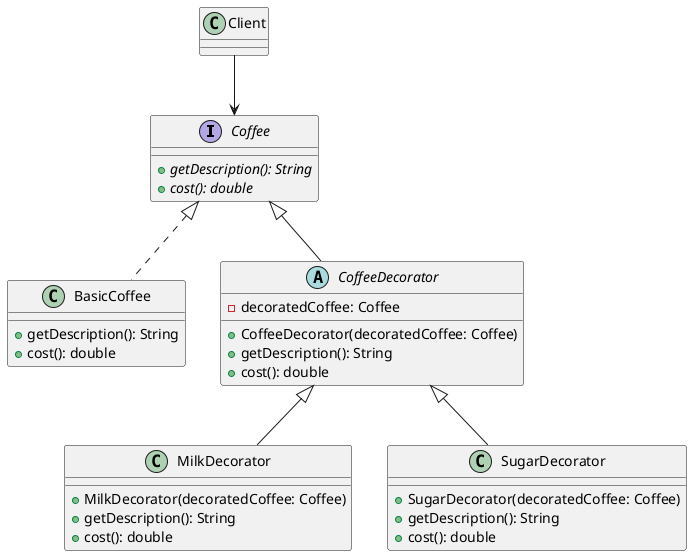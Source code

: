 @startuml

interface Coffee {
    {abstract} +getDescription(): String
    {abstract} +cost(): double
}

class BasicCoffee {
    +getDescription(): String
    +cost(): double
}

abstract class CoffeeDecorator {
    -decoratedCoffee: Coffee
    +CoffeeDecorator(decoratedCoffee: Coffee)
    +getDescription(): String
    +cost(): double
}

class MilkDecorator {
    +MilkDecorator(decoratedCoffee: Coffee)
    +getDescription(): String
    +cost(): double
}

class SugarDecorator {
    +SugarDecorator(decoratedCoffee: Coffee)
    +getDescription(): String
    +cost(): double
}

class Client {
}

Coffee <|.. BasicCoffee
Coffee <|-- CoffeeDecorator
CoffeeDecorator <|-- MilkDecorator
CoffeeDecorator <|-- SugarDecorator
Client --> Coffee

@enduml
